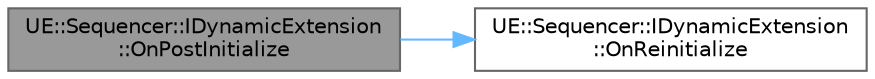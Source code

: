 digraph "UE::Sequencer::IDynamicExtension::OnPostInitialize"
{
 // INTERACTIVE_SVG=YES
 // LATEX_PDF_SIZE
  bgcolor="transparent";
  edge [fontname=Helvetica,fontsize=10,labelfontname=Helvetica,labelfontsize=10];
  node [fontname=Helvetica,fontsize=10,shape=box,height=0.2,width=0.4];
  rankdir="LR";
  Node1 [id="Node000001",label="UE::Sequencer::IDynamicExtension\l::OnPostInitialize",height=0.2,width=0.4,color="gray40", fillcolor="grey60", style="filled", fontcolor="black",tooltip="Called after all extensions have been created on a data model."];
  Node1 -> Node2 [id="edge1_Node000001_Node000002",color="steelblue1",style="solid",tooltip=" "];
  Node2 [id="Node000002",label="UE::Sequencer::IDynamicExtension\l::OnReinitialize",height=0.2,width=0.4,color="grey40", fillcolor="white", style="filled",URL="$d8/dea/classUE_1_1Sequencer_1_1IDynamicExtension.html#a575f600e952366b553efee5e12f03d50",tooltip="Called to reinitialize extensions after a major change."];
}
